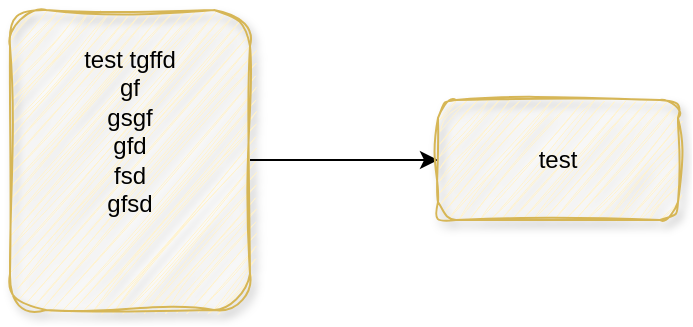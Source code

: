 <mxfile version="24.4.4" type="github">
  <diagram name="Page-1" id="8HXWV9_yF4eonZYilLNJ">
    <mxGraphModel dx="988" dy="505" grid="1" gridSize="10" guides="1" tooltips="1" connect="1" arrows="1" fold="1" page="1" pageScale="1" pageWidth="827" pageHeight="1169" math="0" shadow="0">
      <root>
        <mxCell id="0" />
        <mxCell id="1" parent="0" />
        <mxCell id="9jDjUxbcul63eXb4YAWo-3" style="edgeStyle=orthogonalEdgeStyle;rounded=0;orthogonalLoop=1;jettySize=auto;html=1;entryX=0;entryY=0.5;entryDx=0;entryDy=0;" parent="1" source="9jDjUxbcul63eXb4YAWo-1" target="9jDjUxbcul63eXb4YAWo-2" edge="1">
          <mxGeometry relative="1" as="geometry" />
        </mxCell>
        <UserObject label="test tgffd&lt;div&gt;gf&lt;/div&gt;&lt;div&gt;gsgf&lt;/div&gt;&lt;div&gt;gfd&lt;/div&gt;&lt;div&gt;fsd&lt;/div&gt;&lt;div&gt;gfsd&lt;/div&gt;&lt;div&gt;&lt;br&gt;&lt;/div&gt;&lt;div&gt;&lt;br&gt;&lt;/div&gt;" tooltip="This is a tooltip" id="9jDjUxbcul63eXb4YAWo-1">
          <mxCell style="rounded=1;whiteSpace=wrap;html=1;shadow=1;glass=0;sketch=1;jiggle=2;curveFitting=1;strokeColor=#d6b656;align=center;verticalAlign=middle;fontFamily=Helvetica;fontSize=12;fontColor=default;fillColor=#fff2cc;" parent="1" vertex="1">
            <mxGeometry x="140" y="130" width="120" height="150" as="geometry" />
          </mxCell>
        </UserObject>
        <UserObject label="test" tooltip="This is a tooltip" id="9jDjUxbcul63eXb4YAWo-2">
          <mxCell style="rounded=1;whiteSpace=wrap;html=1;glass=0;shadow=1;fillColor=#fff2cc;strokeColor=#d6b656;sketch=1;curveFitting=1;jiggle=2;" parent="1" vertex="1">
            <mxGeometry x="354" y="175" width="120" height="60" as="geometry" />
          </mxCell>
        </UserObject>
      </root>
    </mxGraphModel>
  </diagram>
</mxfile>
